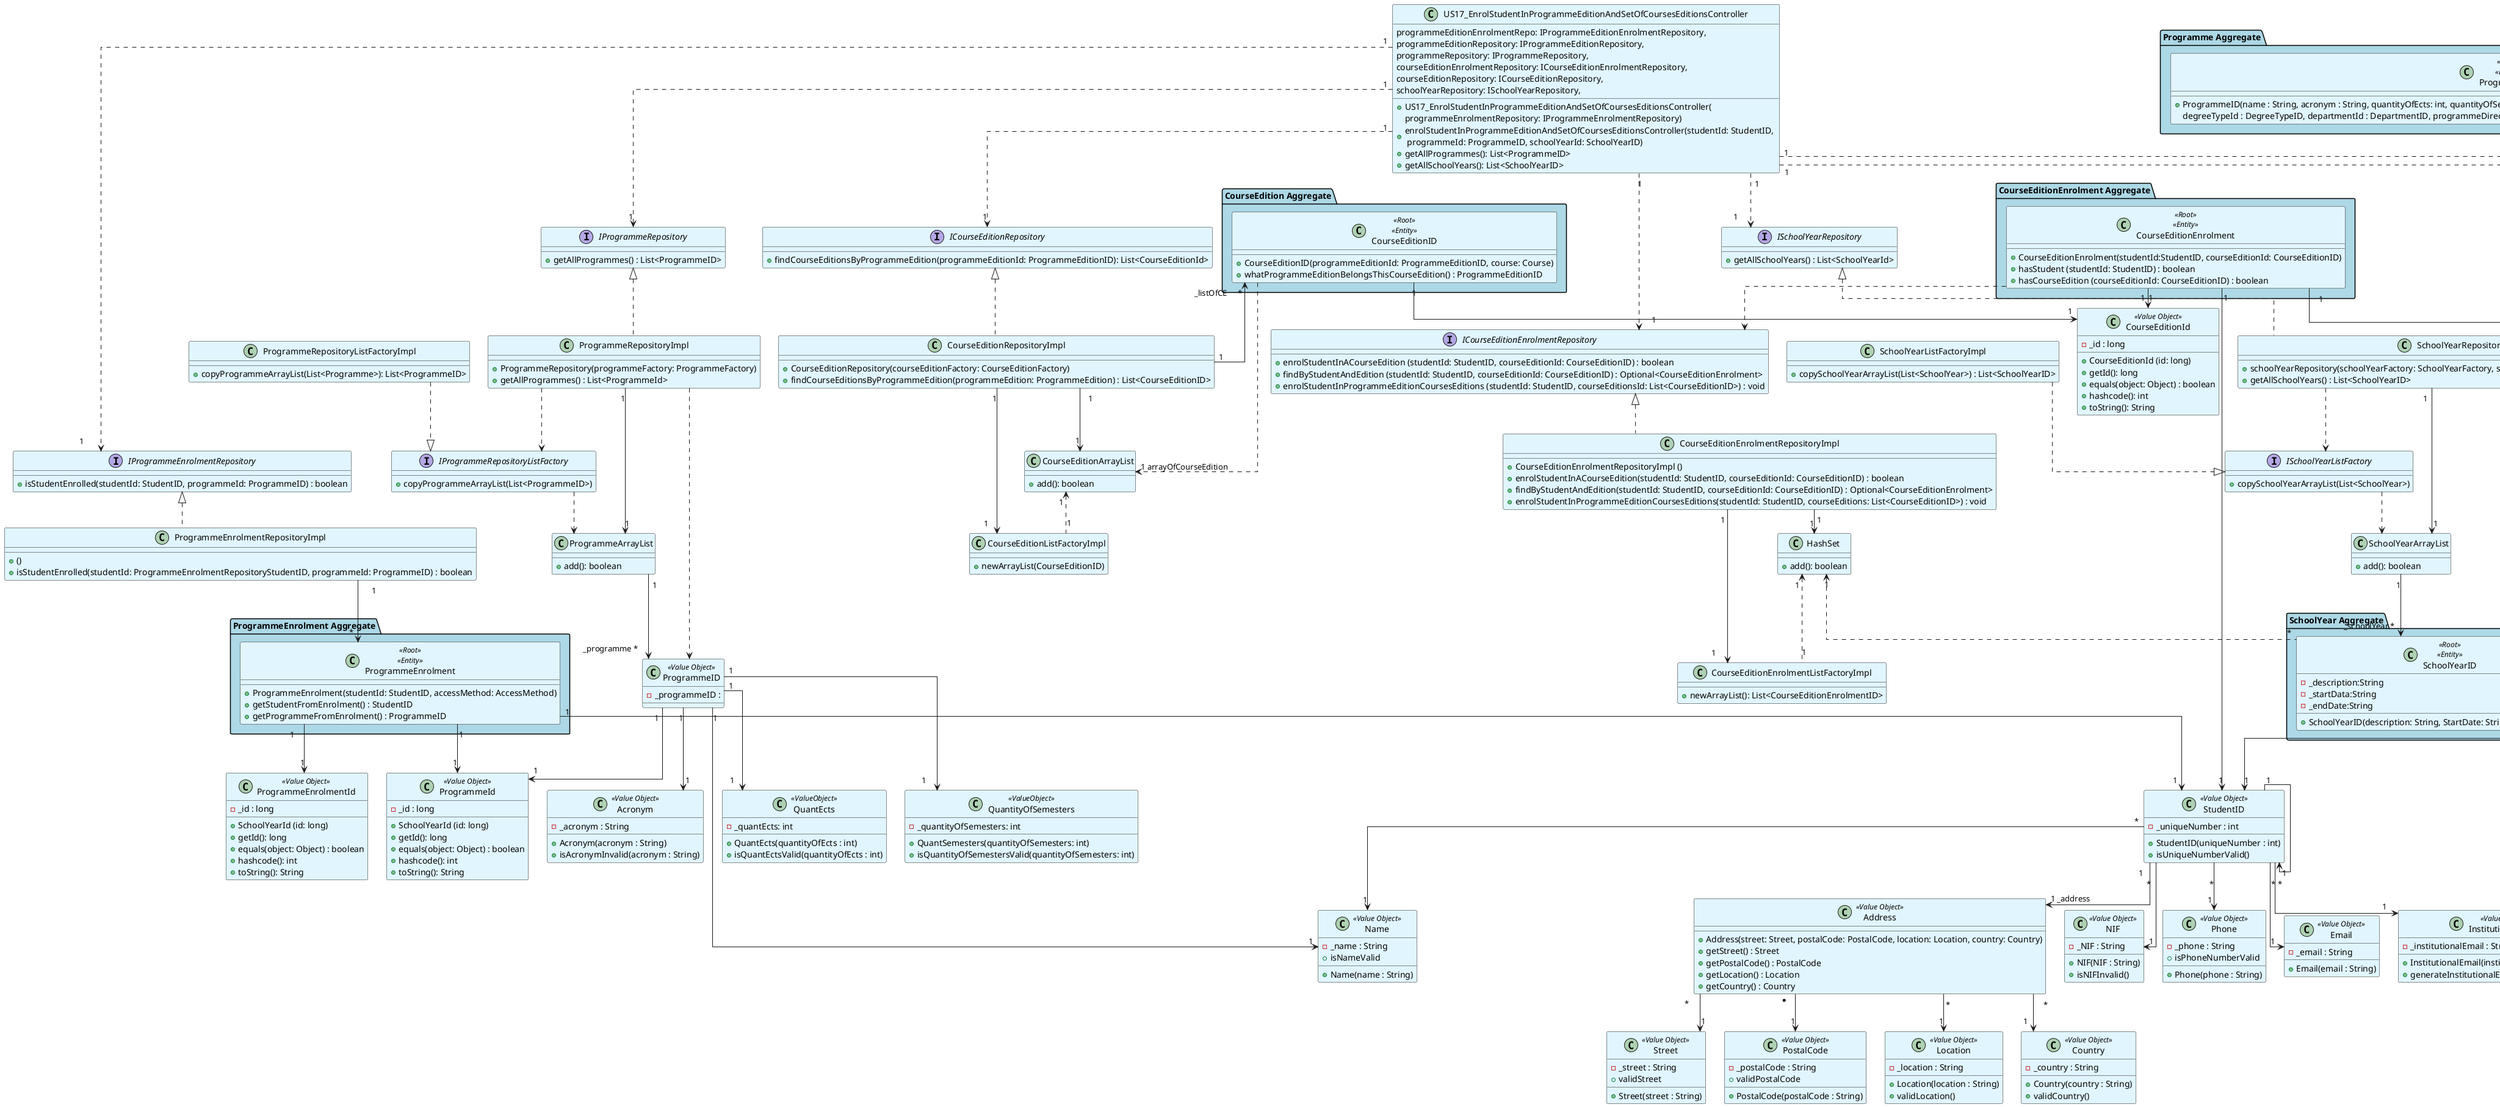 @startuml
'!pragma layout smetana
'left to right direction

skinparam ranksep 30
skinparam nodesep 30
skinparam classBackgroundColor #E1F5FE
skinparam linetype ortho

class US17_EnrolStudentInProgrammeEditionAndSetOfCoursesEditionsController {
    +US17_EnrolStudentInProgrammeEditionAndSetOfCoursesEditionsController(
          programmeEditionEnrolmentRepo: IProgrammeEditionEnrolmentRepository,
          programmeEditionRepository: IProgrammeEditionRepository,
          programmeRepository: IProgrammeRepository,
          courseEditionEnrolmentRepository: ICourseEditionEnrolmentRepository,
          courseEditionRepository: ICourseEditionRepository,
          schoolYearRepository: ISchoolYearRepository,
          programmeEnrolmentRepository: IProgrammeEnrolmentRepository)
    +enrolStudentInProgrammeEditionAndSetOfCoursesEditionsController(studentId: StudentID, \n programmeId: ProgrammeID, schoolYearId: SchoolYearID)
    +getAllProgrammes(): List<ProgrammeID>
    +getAllSchoolYears(): List<SchoolYearID>
}

'Interfaces
interface IProgrammeEditionEnrolmentRepository {
    +enrolStudentInProgrammeEdition(studentId: StudentID, programmeEditionId: ProgrammeEditionID) : boolean
    +isStudentEnrolledInThisProgrammeEdition(studentId: StudentID, programmeEditionId: ProgrammeEditionID) : boolean
}

interface IProgrammeEditionRepository {
    +findProgrammeEditionBySchoolYearAndProgramme(programmeId: ProgrammeID, schoolYearId: SchoolYearID) : Optional<ProgrammeEditionID>
}

interface IProgrammeRepository {
    +getAllProgrammes() : List<ProgrammeID>
}

interface ICourseEditionEnrolmentRepository {
    +enrolStudentInACourseEdition (studentId: StudentID, courseEditionId: CourseEditionID) : boolean
    +findByStudentAndEdition (studentId: StudentID, courseEditionId: CourseEditionID) : Optional<CourseEditionEnrolment>
    +enrolStudentInProgrammeEditionCoursesEditions (studentId: StudentID, courseEditionsId: List<CourseEditionID>) : void
}

interface ICourseEditionRepository {
    +findCourseEditionsByProgrammeEdition(programmeEditionId: ProgrammeEditionID): List<CourseEditionId>
}

interface ISchoolYearRepository {
    +getAllSchoolYears() : List<SchoolYearId>
}

interface IProgrammeEnrolmentRepository {
    +isStudentEnrolled(studentId: StudentID, programmeId: ProgrammeID) : boolean
}

interface IProgrammeRepositoryListFactory {
    +copyProgrammeArrayList(List<ProgrammeID>)
}

interface ISchoolYearListFactory {
    +copySchoolYearArrayList(List<SchoolYear>)
}

interface IProgrammeEditionEnrolmentFactory{
    +newProgrammeEditionEnrolment(studentId: StudentID, programmeEditionId: ProgrammeEditionID)
}

interface IProgrammeEditionEnrolmentListFactory{
    +newProgrammeEditionEnrolmentList(): Set<ProgrammeEditionEnrolmentId>
}

'Repositories
class ProgrammeEditionEnrolmentRepositoryImpl {
    +ProgrammeEditionEnrolmentRepositoryImpl(programmeEditionEnrolmentFactory: ProgrammeEditionEnrolmentFactory,
          programmeEditionEnrolmentListFactory: ProgrammeEditionEnrolmentListFactory)
    +enrolStudentInProgrammeEdition(studentId: StudentID, programmeEditionId: ProgrammeEditionID) : boolean
    +isStudentEnrolledInThisProgrammeEdition(studentId: StudentID, programmeEditionId: ProgrammeEditionID) : boolean
}

class ProgrammeEditionRepositoryImpl {
    +ProgrammeEditionRepositoryImpl(programmeEditionFactory: ProgrammeEditionFactory)
    +findProgrammeEditionBySchoolYearAndProgramme(programmeId: ProgrammeID, schoolYearId: SchoolYearID) : Optional<ProgrammeEditionID>
}

class ProgrammeRepositoryImpl {
    +ProgrammeRepository(programmeFactory: ProgrammeFactory)
    +getAllProgrammes() : List<ProgrammeId>
}

class CourseEditionEnrolmentRepositoryImpl {
    +CourseEditionEnrolmentRepositoryImpl ()
    +enrolStudentInACourseEdition(studentId: StudentID, courseEditionId: CourseEditionID) : boolean
    +findByStudentAndEdition(studentId: StudentID, courseEditionId: CourseEditionID) : Optional<CourseEditionEnrolment>
    +enrolStudentInProgrammeEditionCoursesEditions(studentId: StudentID, courseEditions: List<CourseEditionID>) : void
}

class CourseEditionRepositoryImpl {
    +CourseEditionRepository(courseEditionFactory: CourseEditionFactory)
    +findCourseEditionsByProgrammeEdition(programmeEdition: ProgrammeEdition) : List<CourseEditionID>
}

class SchoolYearRepositoryImpl {
    +schoolYearRepository(schoolYearFactory: SchoolYearFactory, schoolYearListFactory: SchoolYearListFactory)
    +getAllSchoolYears() : List<SchoolYearID>
}

class ProgrammeEnrolmentRepositoryImpl {
    +()
    +isStudentEnrolled(studentId: ProgrammeEnrolmentRepositoryStudentID, programmeId: ProgrammeID) : boolean
}

class ProgrammeEditionRepositoryImpl {
    +ProgrammeEditionRepository(programmeEditionFactory: ProgrammeEditionFactory)
    +findProgrammeEditionBySchoolYearAndProgramme(programmeId: ProgrammeID, schoolYearId: SchoolYearID) : Optional<ProgrammeEditionID>
}

'Repository -> interface
IProgrammeEditionEnrolmentRepository <|.. ProgrammeEditionEnrolmentRepositoryImpl
IProgrammeEditionRepository <|.. ProgrammeEditionRepositoryImpl
IProgrammeRepository <|.. ProgrammeRepositoryImpl
ICourseEditionEnrolmentRepository <|.. CourseEditionEnrolmentRepositoryImpl
ICourseEditionRepository <|.. CourseEditionRepositoryImpl
ISchoolYearRepository <|.. SchoolYearRepositoryImpl
IProgrammeEnrolmentRepository <|.. ProgrammeEnrolmentRepositoryImpl

'Aggregates
package "CourseEditionEnrolment Aggregate" #Lightblue {
    class CourseEditionEnrolment <<Root>> <<Entity>> {
    +CourseEditionEnrolment(studentId:StudentID, courseEditionId: CourseEditionID)
    +hasStudent (studentId: StudentID) : boolean
    +hasCourseEdition (courseEditionId: CourseEditionID) : boolean
    }
}

package "ProgrammeEditionEnrolment Aggregate" #Lightblue {
    class ProgrammeEditionEnrolment <<Root>> <<Entity>> {
    +ProgrammeEditionEnrolment(studentId:StudentID, programmeEditionId: ProgrammeEditionID)
    +getStudentUniqueNumber() : String
    +equals (obj: Object) : boolean
    +findProgrammeEditionInEnrollment () : ProgrammeEditionID
    }
}

package "ProgrammeEditionEnrolment Aggregate" #Lightblue {
    class ProgrammeEditionEnrolment <<Root>> <<Entity>> {
    +ProgrammeEditionEnrolment(studentId:StudentID, programmeEditionId: ProgrammeEditionID)
    +getStudentUniqueNumber() : String
    +equals (obj: Object) : boolean
    +findProgrammeEditionInEnrollment () : ProgrammeEditionID
    }
}

package "Programme Aggregate" #Lightblue{
    class ProgrammeID <<Root>> <<Entity>>  {
     + ProgrammeID(name : String, acronym : String, quantityOfEcts: int, quantityOfSemesters : int,
          degreeTypeId : DegreeTypeID, departmentId : DepartmentID, programmeDirectorId : TeacherID, programmeCourseListFactory: ProgrammeCourseListFactory)
    }
 }

 package "Student Aggregate" #Lightblue{
     class StudentID <<Root>> <<Entity>> {
         +StudentID(uniqueNumber: int, name: Name, NIF: NIF, phone: Phone,
         email: Email, address: Address)
         + hasSameUniqueNumber(studentId : StudentID) : boolean
         + hasSameNIF(studentId : StudentID) : boolean
         + getUniqueNumber() : String
         + hasThisUniqueNumber(uniqueNumber : String) : boolean
     }
 }

 package "ProgrammeEdition Aggregate" #Lightblue{
     class ProgrammeEditionID <<Root>> <<Entity>> {
         +ProgrammeEditionID(programmeId: ProgrammeID, schoolYearId: SchoolYearID)
         +findProgrammeInProgrammeEdition() : ProgrammeID
         +findSchoolYearInProgrammeEdition() : SchoolYearID
     }
 }

 package "CourseEdition Aggregate" #Lightblue{
     class CourseEditionID <<Root>> <<Entity>> {
         +CourseEditionID(programmeEditionId: ProgrammeEditionID, course: Course)
         +whatProgrammeEditionBelongsThisCourseEdition() : ProgrammeEditionID
     }
 }

 package "SchoolYear Aggregate" #Lightblue{
     class SchoolYearID <<Root>> <<Entity>>  {
        -_description:String
        -_startData:String
        -_endDate:String
        +SchoolYearID(description: String, StartDate: String, EndDate: String)
    }
 }

package "ProgrammeEnrolment Aggregate" #Lightblue{
    class ProgrammeEnrolment <<Root>> <<Entity>> {
        +ProgrammeEnrolment(studentId: StudentID, accessMethod: AccessMethod)
        +getStudentFromEnrolment() : StudentID
        +getProgrammeFromEnrolment() : ProgrammeID
    }
}


'Value Objects

class CourseEditionEnrolmentId <<Value Object>>{
    -_id : long
    + CourseEditionEnrolmentId ( id: long)
    + getId(): long
    + equals(object: Object) : boolean
    + hashcode(): int
    + toString(): String

}

class ProgrammeEditionEnrolmentId <<Value Object>> {
    -_id : long
    + ProgrammeEditionEnrolmentId ( id: long)
    + getId(): long
    + equals(object: Object) : boolean
    + hashcode(): int
    + toString(): String

}

class ProgrammeId <<Value Object>> {
    -_id : long
    + SchoolYearId (id: long)
    + getId(): long
    + equals(object: Object) : boolean
    + hashcode(): int
    + toString(): String
}

class StudentID <<Value Object>> {
    -_uniqueNumber : int
    + StudentID(uniqueNumber : int)
    + isUniqueNumberValid()
}

class Name <<Value Object>> {
    -_name : String
    + Name(name : String)
    + isNameValid
}

class NIF <<Value Object>> {
    -_NIF : String
    + NIF(NIF : String)
    + isNIFInvalid()
}

class Phone <<Value Object>> {
    -_phone : String
    + Phone(phone : String)
    + isPhoneNumberValid
}

class Acronym <<Value Object>> {
     -_acronym : String
     + Acronym(acronym : String)
     + isAcronymInvalid(acronym : String)
}

class QuantEcts <<ValueObject>> {
    -_quantEcts: int
    + QuantEcts(quantityOfEcts : int)
    + isQuantEctsValid(quantityOfEcts : int)
}

class QuantityOfSemesters <<ValueObject>> {
    -_quantityOfSemesters: int
    + QuantSemesters(quantityOfSemesters: int)
    + isQuantityOfSemestersValid(quantityOfSemesters: int)
}

class ProgrammeID <<Value Object>> {
    -_programmeID :
}

class Email <<Value Object>> {
    -_email : String
    + Email(email : String)
}

class InstitutionalEmail <<Value Object>> {
    -_institutionalEmail : String
    + InstitutionalEmail(institutionalEmail : String)
    + generateInstitutionalEmail(uniqueNumber)
}
class Address <<Value Object>> {
        +Address(street: Street, postalCode: PostalCode, location: Location, country: Country)
        + getStreet() : Street
        + getPostalCode() : PostalCode
        + getLocation() : Location
        + getCountry() : Country
    }

class Street <<Value Object>> {
    -_street : String
    + Street(street : String)
    + validStreet
}

class PostalCode <<Value Object>> {
    -_postalCode : String
    + PostalCode(postalCode : String)
    + validPostalCode
}

class Location <<Value Object>> {
    -_location : String
    + Location(location : String)
    + validLocation()
}

class Country <<Value Object>> {
    -_country : String
    + Country(country : String)
    + validCountry()

}

class ProgrammeEnrolmentId <<Value Object>>{
    -_id : long
    + SchoolYearId (id: long)
    + getId(): long
    + equals(object: Object) : boolean
    + hashcode(): int
    + toString(): String
}

class CourseEditionId <<Value Object>>{
    -_id : long
    + CourseEditionId (id: long)
    + getId(): long
    + equals(object: Object) : boolean
    + hashcode(): int
    + toString(): String
}

class ProgrammeEditionId <<Value Object>> {
        -_id : long
        + ProgrammeEditionId (id: long)
        + getId(): long
        + equals(object: Object) : boolean
        + hashcode(): int
        + toString(): String
}

class SchoolYearId <<Value Object>>{
    -_id : long
    + SchoolYearId (id: long)
    + getId(): long
    + equals(object: Object) : boolean
    + hashcode(): int
    + toString(): String
    }

'Factory
class ProgrammeEditionEnrolmentFactoryImpl {
    +newProgrammeEditionEnrolment(studentId: StudentID, programmeEditionId: ProgrammeEditionID)
}

class ProgrammeEditionEnrolmentListFactoryImpl{
+newProgrammeEditionEnrolmentList(): Set<ProgrammeEditionEnrolmentID>
}

class CourseEditionEnrolmentListFactoryImpl {
    +newArrayList(): List<CourseEditionEnrolmentID>
}

class ProgrammeRepositoryListFactoryImpl {
    +copyProgrammeArrayList(List<Programme>): List<ProgrammeID>
}

class SchoolYearListFactoryImpl {
    +copySchoolYearArrayList(List<SchoolYear>) : List<SchoolYearID>
}


class CourseEditionListFactoryImpl{
    +newArrayList(CourseEditionID)
}


'Others

class HashSet{
    + add(): boolean
}

class ProgrammeArrayList {
    +add(): boolean
}

class ProgrammeEditionEnrolmentArrayList{
     +add(programmeEditionEnrolment: ProgrammeEditionEnrolment): boolean
}

class SchoolYearArrayList {
    +add(): boolean
}

class CourseEditionArrayList{
     +add(): boolean
}

' Controller - interfacesRepo
US17_EnrolStudentInProgrammeEditionAndSetOfCoursesEditionsController "1" ..> "1" IProgrammeEditionEnrolmentRepository
US17_EnrolStudentInProgrammeEditionAndSetOfCoursesEditionsController "1" ..> "1" IProgrammeEditionRepository
US17_EnrolStudentInProgrammeEditionAndSetOfCoursesEditionsController "1" ..> "1" IProgrammeRepository
US17_EnrolStudentInProgrammeEditionAndSetOfCoursesEditionsController "1" ..> "1" ICourseEditionEnrolmentRepository
US17_EnrolStudentInProgrammeEditionAndSetOfCoursesEditionsController "1" ..> "1" ICourseEditionRepository
US17_EnrolStudentInProgrammeEditionAndSetOfCoursesEditionsController "1" ..> "1" ISchoolYearRepository
US17_EnrolStudentInProgrammeEditionAndSetOfCoursesEditionsController "1" ..> "1" IProgrammeEnrolmentRepository

' Other connections
StudentID "1" --> "1 _address" Address
CourseEditionRepositoryImpl "1" -u-> "_listOfCE" CourseEditionID
CourseEditionRepositoryImpl "1" --> "1" CourseEditionListFactoryImpl
CourseEditionRepositoryImpl "1" --> "1" CourseEditionArrayList
CourseEditionArrayList "1" <.. "1" CourseEditionListFactoryImpl
CourseEditionArrayList "1 arrayOfCourseEdition" <.u. "*" CourseEditionID
CourseEditionEnrolment " " ..> " " ICourseEditionEnrolmentRepository
CourseEditionEnrolmentRepositoryImpl "1" --> "1" CourseEditionEnrolmentListFactoryImpl
CourseEditionEnrolmentRepositoryImpl "1" --> "1" HashSet
HashSet "1" <.. "1" CourseEditionEnrolmentListFactoryImpl
HashSet "1" <.. "*" SchoolYearID
ProgrammeEditionEnrolment"1" --> "1" StudentID
ProgrammeEditionEnrolmentRepositoryImpl "1" --> "1" ProgrammeEditionEnrolmentArrayList
IProgrammeEditionEnrolmentFactory <.. ProgrammeEditionEnrolmentRepositoryImpl
ProgrammeEditionEnrolmentArrayList "1" ..> "*" ProgrammeEditionEnrolment
ProgrammeEditionEnrolmentRepositoryImpl "1" ..> "1" ProgrammeEditionEnrolmentListFactoryImpl
ProgrammeEditionEnrolmentRepositoryImpl ..> IProgrammeEditionEnrolmentListFactory
IProgrammeEditionEnrolmentListFactory ..> ProgrammeEditionEnrolmentArrayList
IProgrammeEditionEnrolmentFactory <|.. ProgrammeEditionEnrolmentFactoryImpl
IProgrammeEditionEnrolmentListFactory <|.. ProgrammeEditionEnrolmentListFactoryImpl
ProgrammeEnrolmentRepositoryImpl "1" --> "*" ProgrammeEnrolment
ProgrammeRepositoryImpl ..> IProgrammeRepositoryListFactory
ProgrammeRepositoryImpl ..> ProgrammeID
ProgrammeRepositoryImpl "1" --> "1" ProgrammeArrayList
ProgrammeArrayList "1" --> " _programme *" ProgrammeID
IProgrammeRepositoryListFactory ..> ProgrammeArrayList
ProgrammeRepositoryListFactoryImpl ..|> IProgrammeRepositoryListFactory
SchoolYearRepositoryImpl ..> ISchoolYearListFactory
SchoolYearListFactoryImpl ..|> ISchoolYearListFactory
ISchoolYearListFactory ..> SchoolYearArrayList
SchoolYearRepositoryImpl ..> SchoolYearID
SchoolYearRepositoryImpl "1" --> "1" SchoolYearArrayList
SchoolYearArrayList "1" --> " _schoolYear *" SchoolYearID
ProgrammeEditionEnrolment "1"--> "1" ProgrammeEditionId
ProgrammeEditionEnrolment "1"--> "1" ProgrammeEditionEnrolmentId
ProgrammeEditionID "1" --> "1" ProgrammeEditionId
CourseEditionID "1" -->"1" CourseEditionId
ProgrammeEditionID "1" --> "1" SchoolYearId
SchoolYearID "1" --> "1" SchoolYearId
CourseEditionEnrolment "1" --> "1" StudentID
CourseEditionEnrolment "1" --> "1" CourseEditionId
CourseEditionEnrolment "1" --> "1" CourseEditionEnrolmentId
ProgrammeEnrolment "1" --> "1" ProgrammeId
ProgrammeID "1" --> "1" ProgrammeId
ProgrammeID "1" --> "1" Name
ProgrammeID "1" --> "1" Acronym
ProgrammeID "1" --> "1" QuantEcts
ProgrammeID "1" --> "1" QuantityOfSemesters
ProgrammeEnrolment "1" --> "1" StudentID
ProgrammeEnrolment "1" --> "1" ProgrammeEnrolmentId
StudentID "1" --> "1" StudentID
StudentID "*" --> "1" Name
StudentID "\n *" --> "1  " Email
StudentID "\n *" --> "1   " InstitutionalEmail
StudentID "\n *" --> "1 " Phone
StudentID "\n *" --> "1 " NIF
Address "  *" ---> "1" Street
Address "*                " ---> "1" PostalCode
Address " *" ---> "1" Location
Address " *" ---> "1" Country
@enduml
